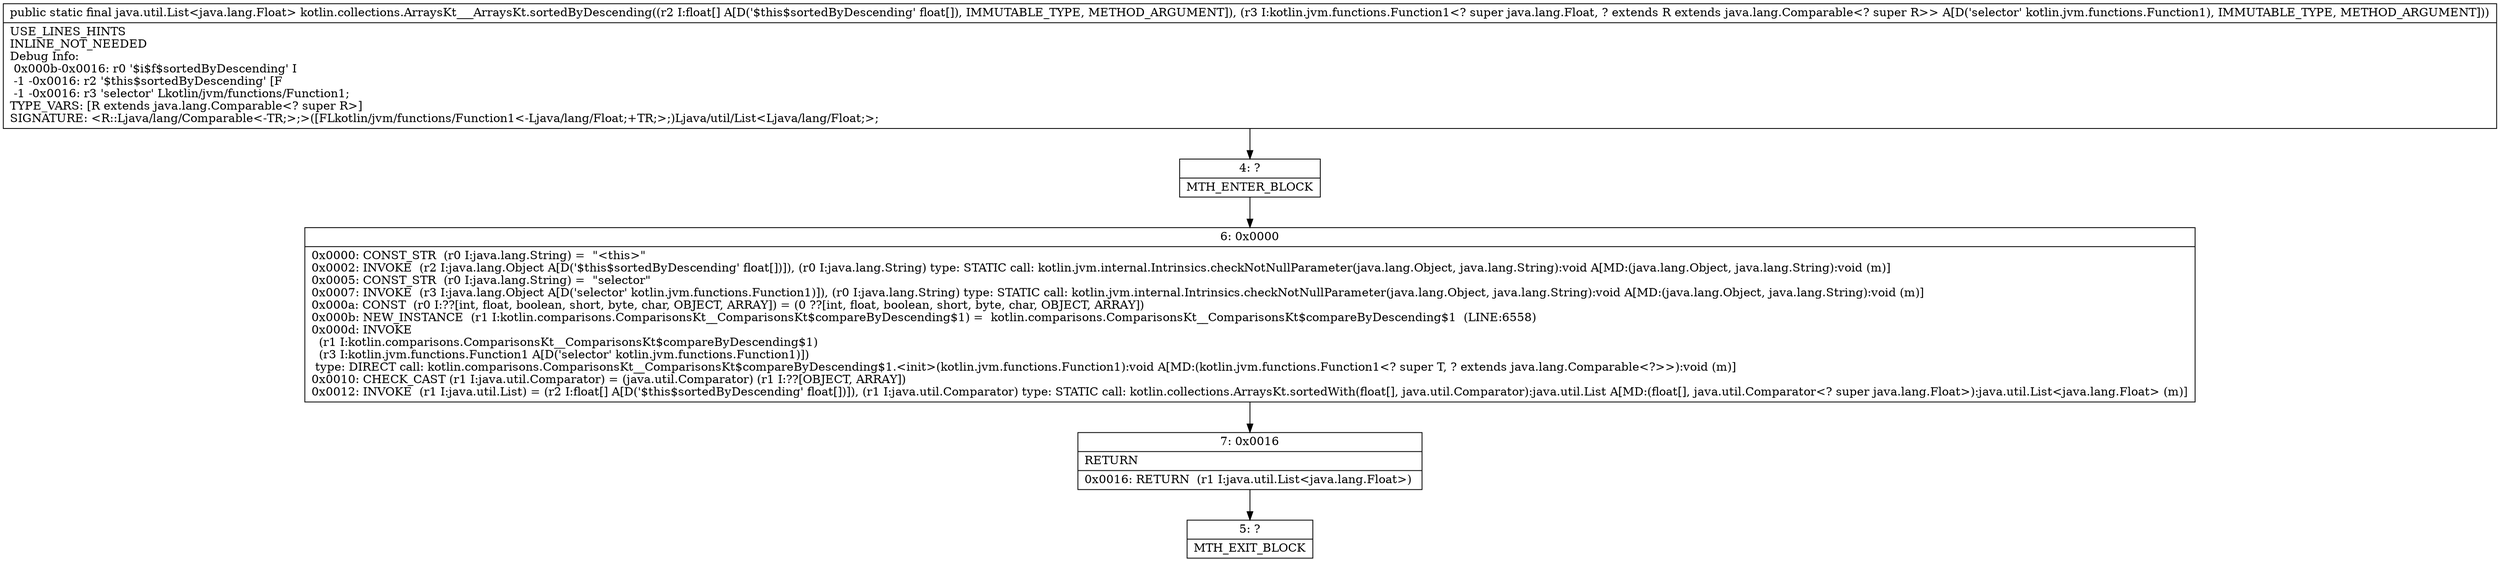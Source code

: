 digraph "CFG forkotlin.collections.ArraysKt___ArraysKt.sortedByDescending([FLkotlin\/jvm\/functions\/Function1;)Ljava\/util\/List;" {
Node_4 [shape=record,label="{4\:\ ?|MTH_ENTER_BLOCK\l}"];
Node_6 [shape=record,label="{6\:\ 0x0000|0x0000: CONST_STR  (r0 I:java.lang.String) =  \"\<this\>\" \l0x0002: INVOKE  (r2 I:java.lang.Object A[D('$this$sortedByDescending' float[])]), (r0 I:java.lang.String) type: STATIC call: kotlin.jvm.internal.Intrinsics.checkNotNullParameter(java.lang.Object, java.lang.String):void A[MD:(java.lang.Object, java.lang.String):void (m)]\l0x0005: CONST_STR  (r0 I:java.lang.String) =  \"selector\" \l0x0007: INVOKE  (r3 I:java.lang.Object A[D('selector' kotlin.jvm.functions.Function1)]), (r0 I:java.lang.String) type: STATIC call: kotlin.jvm.internal.Intrinsics.checkNotNullParameter(java.lang.Object, java.lang.String):void A[MD:(java.lang.Object, java.lang.String):void (m)]\l0x000a: CONST  (r0 I:??[int, float, boolean, short, byte, char, OBJECT, ARRAY]) = (0 ??[int, float, boolean, short, byte, char, OBJECT, ARRAY]) \l0x000b: NEW_INSTANCE  (r1 I:kotlin.comparisons.ComparisonsKt__ComparisonsKt$compareByDescending$1) =  kotlin.comparisons.ComparisonsKt__ComparisonsKt$compareByDescending$1  (LINE:6558)\l0x000d: INVOKE  \l  (r1 I:kotlin.comparisons.ComparisonsKt__ComparisonsKt$compareByDescending$1)\l  (r3 I:kotlin.jvm.functions.Function1 A[D('selector' kotlin.jvm.functions.Function1)])\l type: DIRECT call: kotlin.comparisons.ComparisonsKt__ComparisonsKt$compareByDescending$1.\<init\>(kotlin.jvm.functions.Function1):void A[MD:(kotlin.jvm.functions.Function1\<? super T, ? extends java.lang.Comparable\<?\>\>):void (m)]\l0x0010: CHECK_CAST (r1 I:java.util.Comparator) = (java.util.Comparator) (r1 I:??[OBJECT, ARRAY]) \l0x0012: INVOKE  (r1 I:java.util.List) = (r2 I:float[] A[D('$this$sortedByDescending' float[])]), (r1 I:java.util.Comparator) type: STATIC call: kotlin.collections.ArraysKt.sortedWith(float[], java.util.Comparator):java.util.List A[MD:(float[], java.util.Comparator\<? super java.lang.Float\>):java.util.List\<java.lang.Float\> (m)]\l}"];
Node_7 [shape=record,label="{7\:\ 0x0016|RETURN\l|0x0016: RETURN  (r1 I:java.util.List\<java.lang.Float\>) \l}"];
Node_5 [shape=record,label="{5\:\ ?|MTH_EXIT_BLOCK\l}"];
MethodNode[shape=record,label="{public static final java.util.List\<java.lang.Float\> kotlin.collections.ArraysKt___ArraysKt.sortedByDescending((r2 I:float[] A[D('$this$sortedByDescending' float[]), IMMUTABLE_TYPE, METHOD_ARGUMENT]), (r3 I:kotlin.jvm.functions.Function1\<? super java.lang.Float, ? extends R extends java.lang.Comparable\<? super R\>\> A[D('selector' kotlin.jvm.functions.Function1), IMMUTABLE_TYPE, METHOD_ARGUMENT]))  | USE_LINES_HINTS\lINLINE_NOT_NEEDED\lDebug Info:\l  0x000b\-0x0016: r0 '$i$f$sortedByDescending' I\l  \-1 \-0x0016: r2 '$this$sortedByDescending' [F\l  \-1 \-0x0016: r3 'selector' Lkotlin\/jvm\/functions\/Function1;\lTYPE_VARS: [R extends java.lang.Comparable\<? super R\>]\lSIGNATURE: \<R::Ljava\/lang\/Comparable\<\-TR;\>;\>([FLkotlin\/jvm\/functions\/Function1\<\-Ljava\/lang\/Float;+TR;\>;)Ljava\/util\/List\<Ljava\/lang\/Float;\>;\l}"];
MethodNode -> Node_4;Node_4 -> Node_6;
Node_6 -> Node_7;
Node_7 -> Node_5;
}

